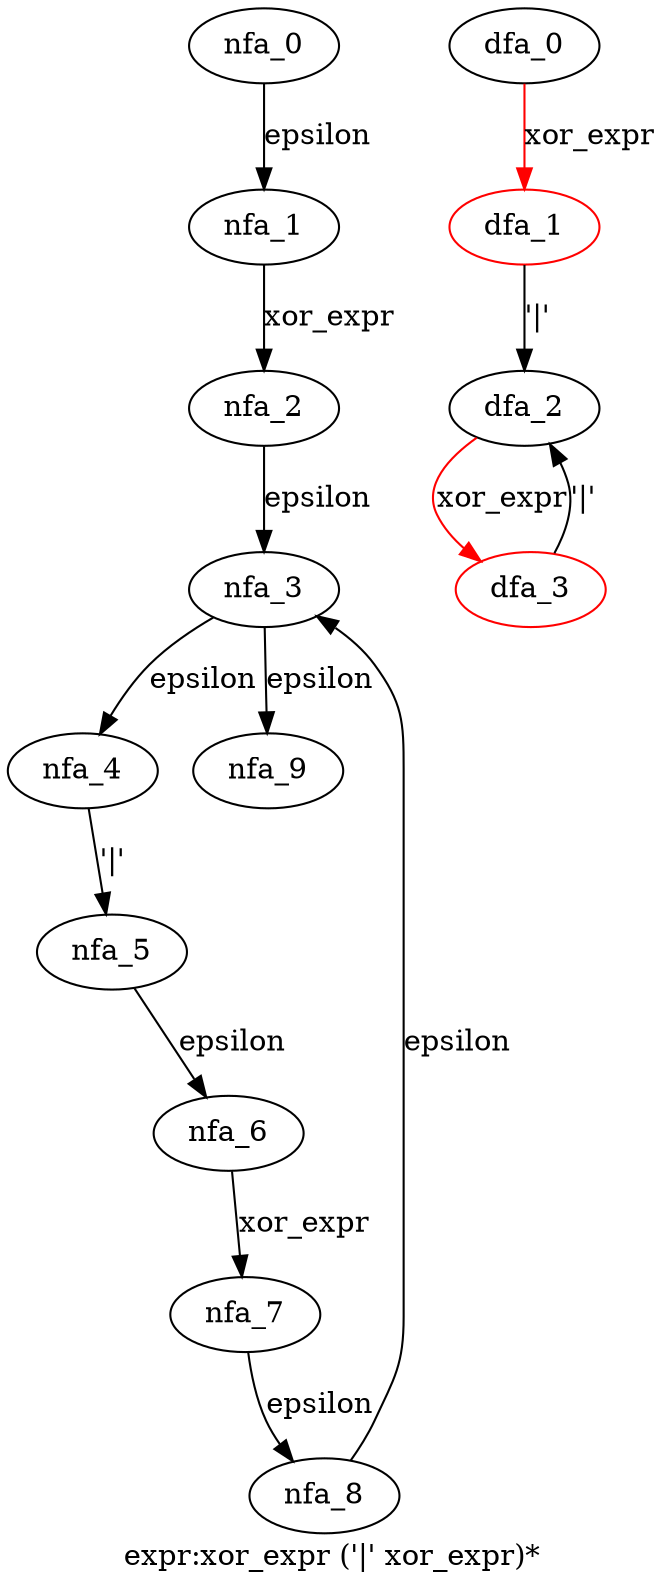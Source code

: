 digraph expr {
 graph[label="expr:xor_expr ('|' xor_expr)*"]
 subgraph expr_nfa {
  nfa_0->nfa_1[label="epsilon"]
  nfa_1->nfa_2[label="xor_expr"]
  nfa_2->nfa_3[label="epsilon"]
  nfa_3->nfa_4[label="epsilon"]
  nfa_4->nfa_5[label="'|'"]
  nfa_5->nfa_6[label="epsilon"]
  nfa_6->nfa_7[label="xor_expr"]
  nfa_7->nfa_8[label="epsilon"]
  nfa_8->nfa_3[label="epsilon"]
  nfa_3->nfa_9[label="epsilon"]
  }
 subgraph expr_dfa {
  dfa_0->dfa_1[label="xor_expr",color=red]
  dfa_1->dfa_2[label="'|'"]
  dfa_2->dfa_3[label="xor_expr",color=red]
  dfa_3->dfa_2[label="'|'"]
  dfa_1[color=red]
  dfa_3[color=red]
  }
}
